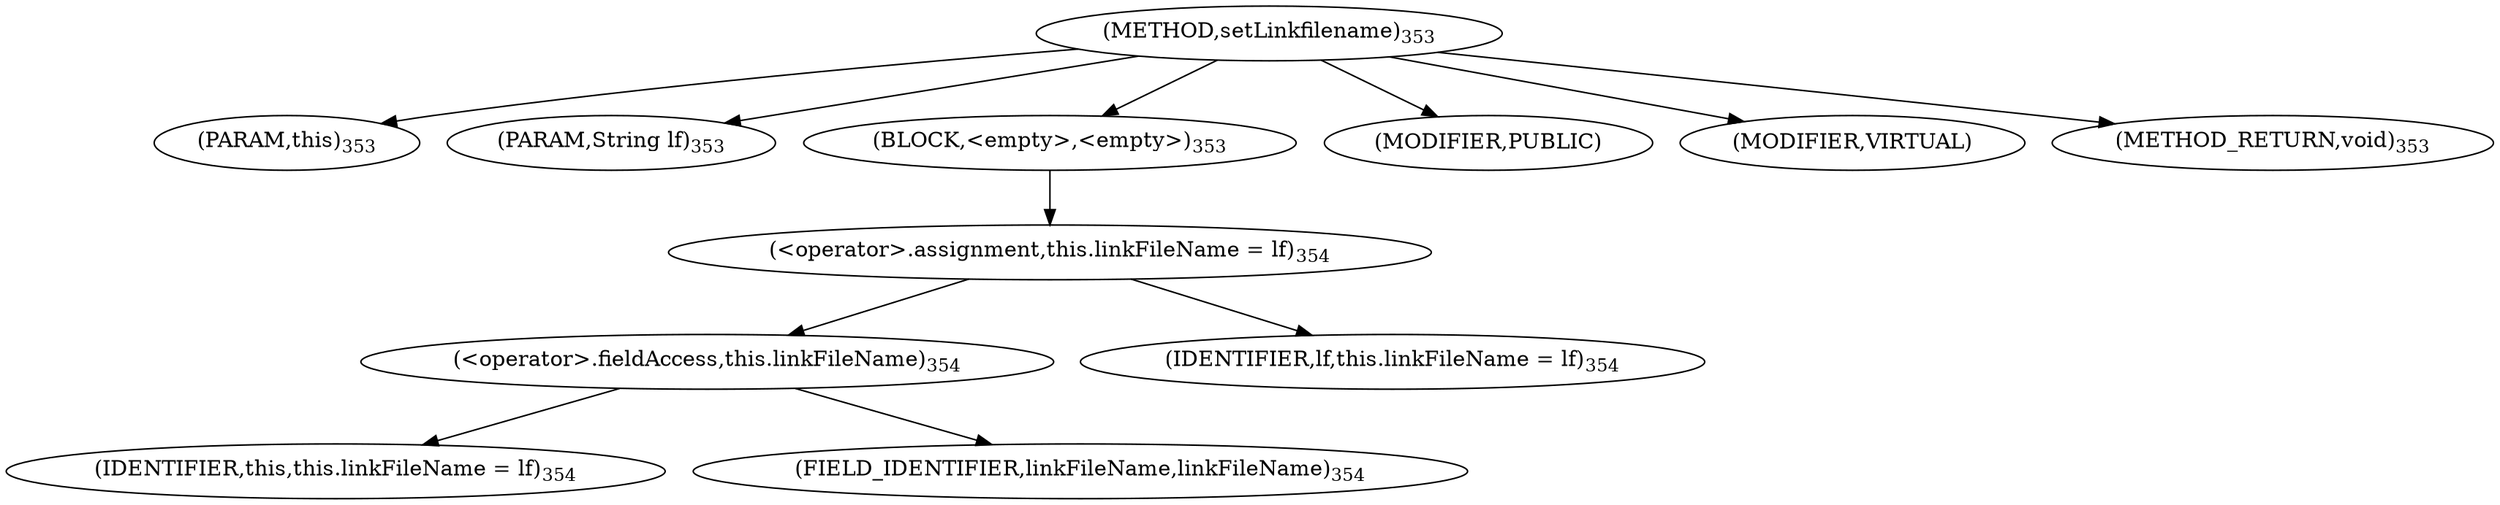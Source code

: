 digraph "setLinkfilename" {  
"561" [label = <(METHOD,setLinkfilename)<SUB>353</SUB>> ]
"51" [label = <(PARAM,this)<SUB>353</SUB>> ]
"562" [label = <(PARAM,String lf)<SUB>353</SUB>> ]
"563" [label = <(BLOCK,&lt;empty&gt;,&lt;empty&gt;)<SUB>353</SUB>> ]
"564" [label = <(&lt;operator&gt;.assignment,this.linkFileName = lf)<SUB>354</SUB>> ]
"565" [label = <(&lt;operator&gt;.fieldAccess,this.linkFileName)<SUB>354</SUB>> ]
"50" [label = <(IDENTIFIER,this,this.linkFileName = lf)<SUB>354</SUB>> ]
"566" [label = <(FIELD_IDENTIFIER,linkFileName,linkFileName)<SUB>354</SUB>> ]
"567" [label = <(IDENTIFIER,lf,this.linkFileName = lf)<SUB>354</SUB>> ]
"568" [label = <(MODIFIER,PUBLIC)> ]
"569" [label = <(MODIFIER,VIRTUAL)> ]
"570" [label = <(METHOD_RETURN,void)<SUB>353</SUB>> ]
  "561" -> "51" 
  "561" -> "562" 
  "561" -> "563" 
  "561" -> "568" 
  "561" -> "569" 
  "561" -> "570" 
  "563" -> "564" 
  "564" -> "565" 
  "564" -> "567" 
  "565" -> "50" 
  "565" -> "566" 
}
